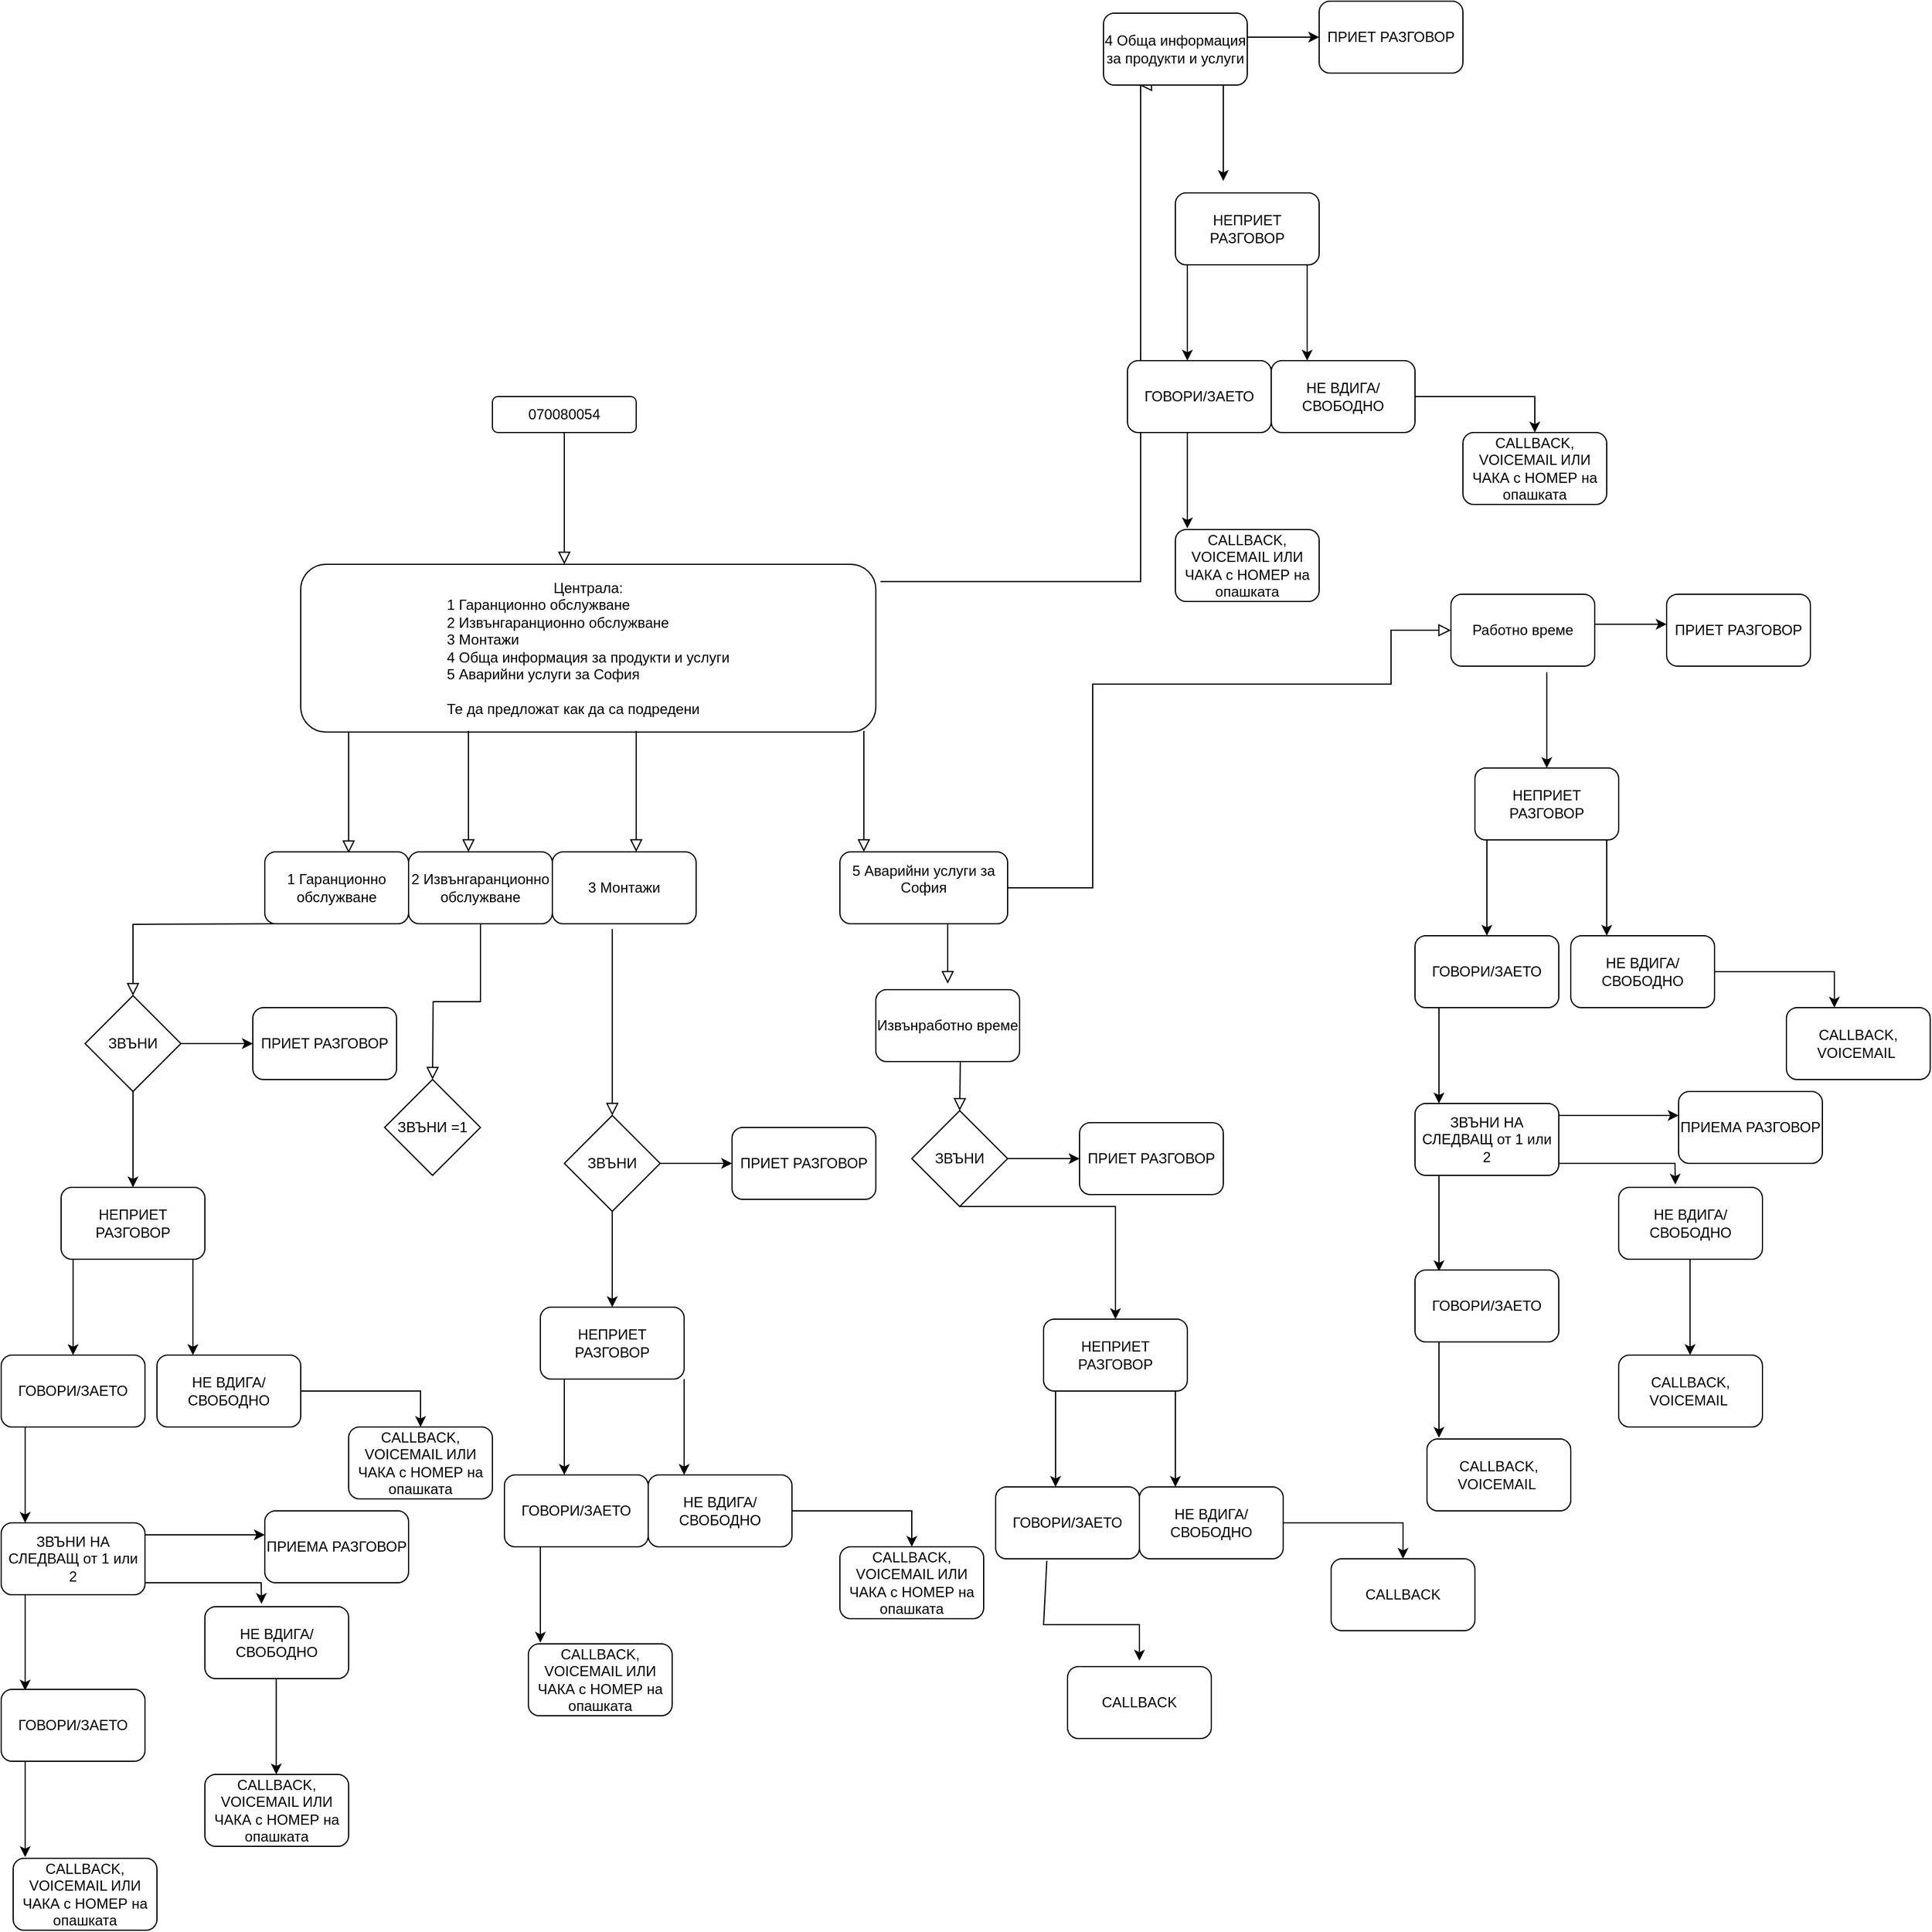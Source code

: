 <mxfile version="24.4.3" type="github">
  <diagram id="C5RBs43oDa-KdzZeNtuy" name="Page-1">
    <mxGraphModel dx="1877" dy="1691" grid="1" gridSize="10" guides="1" tooltips="1" connect="1" arrows="1" fold="1" page="1" pageScale="1" pageWidth="827" pageHeight="1169" math="0" shadow="0">
      <root>
        <mxCell id="WIyWlLk6GJQsqaUBKTNV-0" />
        <mxCell id="WIyWlLk6GJQsqaUBKTNV-1" parent="WIyWlLk6GJQsqaUBKTNV-0" />
        <mxCell id="WIyWlLk6GJQsqaUBKTNV-2" value="" style="rounded=0;html=1;jettySize=auto;orthogonalLoop=1;fontSize=11;endArrow=block;endFill=0;endSize=8;strokeWidth=1;shadow=0;labelBackgroundColor=none;edgeStyle=orthogonalEdgeStyle;" parent="WIyWlLk6GJQsqaUBKTNV-1" source="WIyWlLk6GJQsqaUBKTNV-3" edge="1">
          <mxGeometry relative="1" as="geometry">
            <mxPoint x="220.0" y="170" as="targetPoint" />
          </mxGeometry>
        </mxCell>
        <mxCell id="WIyWlLk6GJQsqaUBKTNV-3" value="070080054" style="rounded=1;whiteSpace=wrap;html=1;fontSize=12;glass=0;strokeWidth=1;shadow=0;" parent="WIyWlLk6GJQsqaUBKTNV-1" vertex="1">
          <mxGeometry x="160" y="30" width="120" height="30" as="geometry" />
        </mxCell>
        <mxCell id="WIyWlLk6GJQsqaUBKTNV-4" value="" style="rounded=0;html=1;jettySize=auto;orthogonalLoop=1;fontSize=11;endArrow=block;endFill=0;endSize=8;strokeWidth=1;shadow=0;labelBackgroundColor=none;edgeStyle=orthogonalEdgeStyle;" parent="WIyWlLk6GJQsqaUBKTNV-1" edge="1">
          <mxGeometry y="20" relative="1" as="geometry">
            <mxPoint as="offset" />
            <mxPoint x="40.0" y="310" as="sourcePoint" />
            <mxPoint x="40.0" y="411" as="targetPoint" />
          </mxGeometry>
        </mxCell>
        <mxCell id="KCzdQDP9dyzbNJY8_G7t-6" value="Централа:&lt;div&gt;&lt;div style=&quot;text-align: left;&quot;&gt;&lt;span style=&quot;background-color: initial;&quot;&gt;1 Гаранционно обслужване&lt;/span&gt;&lt;/div&gt;&lt;div style=&quot;text-align: left;&quot;&gt;2 Извънгаранционно обслужване&lt;br&gt;&lt;div&gt;3 Монтажи&lt;/div&gt;&lt;div&gt;4 Обща информация за продукти и услуги&lt;/div&gt;&lt;div&gt;5 Аварийни услуги за София&lt;/div&gt;&lt;/div&gt;&lt;div style=&quot;text-align: left;&quot;&gt;&lt;br&gt;&lt;/div&gt;&lt;div style=&quot;text-align: left;&quot;&gt;Те да предложат как да са подредени&lt;/div&gt;&lt;/div&gt;" style="rounded=1;whiteSpace=wrap;html=1;" vertex="1" parent="WIyWlLk6GJQsqaUBKTNV-1">
          <mxGeometry y="170" width="480" height="140" as="geometry" />
        </mxCell>
        <mxCell id="KCzdQDP9dyzbNJY8_G7t-7" value="" style="rounded=0;html=1;jettySize=auto;orthogonalLoop=1;fontSize=11;endArrow=block;endFill=0;endSize=8;strokeWidth=1;shadow=0;labelBackgroundColor=none;edgeStyle=orthogonalEdgeStyle;" edge="1" parent="WIyWlLk6GJQsqaUBKTNV-1">
          <mxGeometry y="20" relative="1" as="geometry">
            <mxPoint as="offset" />
            <mxPoint x="140.0" y="309" as="sourcePoint" />
            <mxPoint x="140.0" y="410" as="targetPoint" />
          </mxGeometry>
        </mxCell>
        <mxCell id="KCzdQDP9dyzbNJY8_G7t-8" value="" style="rounded=0;html=1;jettySize=auto;orthogonalLoop=1;fontSize=11;endArrow=block;endFill=0;endSize=8;strokeWidth=1;shadow=0;labelBackgroundColor=none;edgeStyle=orthogonalEdgeStyle;" edge="1" parent="WIyWlLk6GJQsqaUBKTNV-1">
          <mxGeometry y="20" relative="1" as="geometry">
            <mxPoint as="offset" />
            <mxPoint x="280.0" y="309" as="sourcePoint" />
            <mxPoint x="280.0" y="410" as="targetPoint" />
          </mxGeometry>
        </mxCell>
        <mxCell id="KCzdQDP9dyzbNJY8_G7t-9" value="" style="rounded=0;html=1;jettySize=auto;orthogonalLoop=1;fontSize=11;endArrow=block;endFill=0;endSize=8;strokeWidth=1;shadow=0;labelBackgroundColor=none;edgeStyle=orthogonalEdgeStyle;exitX=1.008;exitY=0.103;exitDx=0;exitDy=0;exitPerimeter=0;" edge="1" parent="WIyWlLk6GJQsqaUBKTNV-1" source="KCzdQDP9dyzbNJY8_G7t-6">
          <mxGeometry y="20" relative="1" as="geometry">
            <mxPoint as="offset" />
            <mxPoint x="590.0" y="69" as="sourcePoint" />
            <mxPoint x="700" y="-230" as="targetPoint" />
            <Array as="points">
              <mxPoint x="701" y="184" />
            </Array>
          </mxGeometry>
        </mxCell>
        <mxCell id="KCzdQDP9dyzbNJY8_G7t-10" value="" style="rounded=0;html=1;jettySize=auto;orthogonalLoop=1;fontSize=11;endArrow=block;endFill=0;endSize=8;strokeWidth=1;shadow=0;labelBackgroundColor=none;edgeStyle=orthogonalEdgeStyle;" edge="1" parent="WIyWlLk6GJQsqaUBKTNV-1">
          <mxGeometry y="20" relative="1" as="geometry">
            <mxPoint as="offset" />
            <mxPoint x="470.0" y="309" as="sourcePoint" />
            <mxPoint x="470.0" y="410" as="targetPoint" />
          </mxGeometry>
        </mxCell>
        <mxCell id="KCzdQDP9dyzbNJY8_G7t-11" value="&lt;span style=&quot;text-align: left;&quot;&gt;1 Гаранционно обслужване&lt;/span&gt;" style="rounded=1;whiteSpace=wrap;html=1;" vertex="1" parent="WIyWlLk6GJQsqaUBKTNV-1">
          <mxGeometry x="-30" y="410" width="120" height="60" as="geometry" />
        </mxCell>
        <mxCell id="KCzdQDP9dyzbNJY8_G7t-12" value="&lt;span style=&quot;text-align: left;&quot;&gt;2 Извънгаранционно обслужване&lt;/span&gt;" style="rounded=1;whiteSpace=wrap;html=1;" vertex="1" parent="WIyWlLk6GJQsqaUBKTNV-1">
          <mxGeometry x="90" y="410" width="120" height="60" as="geometry" />
        </mxCell>
        <mxCell id="KCzdQDP9dyzbNJY8_G7t-13" value="&lt;span style=&quot;text-align: left;&quot;&gt;3 Монтажи&lt;/span&gt;" style="rounded=1;whiteSpace=wrap;html=1;" vertex="1" parent="WIyWlLk6GJQsqaUBKTNV-1">
          <mxGeometry x="210" y="410" width="120" height="60" as="geometry" />
        </mxCell>
        <mxCell id="KCzdQDP9dyzbNJY8_G7t-14" value="&lt;span style=&quot;text-align: left;&quot;&gt;4 Обща информация за продукти и услуги&lt;/span&gt;" style="rounded=1;whiteSpace=wrap;html=1;" vertex="1" parent="WIyWlLk6GJQsqaUBKTNV-1">
          <mxGeometry x="670" y="-290" width="120" height="60" as="geometry" />
        </mxCell>
        <mxCell id="KCzdQDP9dyzbNJY8_G7t-15" value="&lt;div style=&quot;&quot;&gt;5 Аварийни услуги за София&lt;/div&gt;&lt;div style=&quot;&quot;&gt;&lt;br&gt;&lt;/div&gt;" style="rounded=1;whiteSpace=wrap;html=1;align=center;" vertex="1" parent="WIyWlLk6GJQsqaUBKTNV-1">
          <mxGeometry x="450" y="410" width="140" height="60" as="geometry" />
        </mxCell>
        <mxCell id="KCzdQDP9dyzbNJY8_G7t-16" value="" style="rounded=0;html=1;jettySize=auto;orthogonalLoop=1;fontSize=11;endArrow=block;endFill=0;endSize=8;strokeWidth=1;shadow=0;labelBackgroundColor=none;edgeStyle=orthogonalEdgeStyle;" edge="1" parent="WIyWlLk6GJQsqaUBKTNV-1" target="KCzdQDP9dyzbNJY8_G7t-17">
          <mxGeometry y="20" relative="1" as="geometry">
            <mxPoint as="offset" />
            <mxPoint x="-20.0" y="470" as="sourcePoint" />
            <mxPoint x="-140" y="560" as="targetPoint" />
          </mxGeometry>
        </mxCell>
        <mxCell id="KCzdQDP9dyzbNJY8_G7t-17" value="ЗВЪНИ" style="rhombus;whiteSpace=wrap;html=1;" vertex="1" parent="WIyWlLk6GJQsqaUBKTNV-1">
          <mxGeometry x="-180" y="530" width="80" height="80" as="geometry" />
        </mxCell>
        <mxCell id="KCzdQDP9dyzbNJY8_G7t-19" value="" style="endArrow=classic;html=1;rounded=0;exitX=1;exitY=0.5;exitDx=0;exitDy=0;" edge="1" parent="WIyWlLk6GJQsqaUBKTNV-1" source="KCzdQDP9dyzbNJY8_G7t-17">
          <mxGeometry width="50" height="50" relative="1" as="geometry">
            <mxPoint x="130" y="570" as="sourcePoint" />
            <mxPoint x="-40" y="570" as="targetPoint" />
          </mxGeometry>
        </mxCell>
        <mxCell id="KCzdQDP9dyzbNJY8_G7t-20" value="ПРИЕТ РАЗГОВОР" style="rounded=1;whiteSpace=wrap;html=1;" vertex="1" parent="WIyWlLk6GJQsqaUBKTNV-1">
          <mxGeometry x="-40.0" y="540" width="120" height="60" as="geometry" />
        </mxCell>
        <mxCell id="KCzdQDP9dyzbNJY8_G7t-21" value="" style="endArrow=classic;html=1;rounded=0;exitX=1;exitY=0.5;exitDx=0;exitDy=0;" edge="1" parent="WIyWlLk6GJQsqaUBKTNV-1">
          <mxGeometry width="50" height="50" relative="1" as="geometry">
            <mxPoint x="-140" y="610" as="sourcePoint" />
            <mxPoint x="-140" y="690" as="targetPoint" />
          </mxGeometry>
        </mxCell>
        <mxCell id="KCzdQDP9dyzbNJY8_G7t-24" value="НЕПРИЕТ РАЗГОВОР" style="rounded=1;whiteSpace=wrap;html=1;" vertex="1" parent="WIyWlLk6GJQsqaUBKTNV-1">
          <mxGeometry x="-200.0" y="690" width="120" height="60" as="geometry" />
        </mxCell>
        <mxCell id="KCzdQDP9dyzbNJY8_G7t-25" value="" style="endArrow=classic;html=1;rounded=0;exitX=1;exitY=0.5;exitDx=0;exitDy=0;" edge="1" parent="WIyWlLk6GJQsqaUBKTNV-1">
          <mxGeometry width="50" height="50" relative="1" as="geometry">
            <mxPoint x="-190" y="750" as="sourcePoint" />
            <mxPoint x="-190" y="830" as="targetPoint" />
          </mxGeometry>
        </mxCell>
        <mxCell id="KCzdQDP9dyzbNJY8_G7t-26" value="ГОВОРИ/ЗАЕТО" style="rounded=1;whiteSpace=wrap;html=1;" vertex="1" parent="WIyWlLk6GJQsqaUBKTNV-1">
          <mxGeometry x="-250.0" y="830" width="120" height="60" as="geometry" />
        </mxCell>
        <mxCell id="KCzdQDP9dyzbNJY8_G7t-27" value="" style="endArrow=classic;html=1;rounded=0;exitX=1;exitY=0.5;exitDx=0;exitDy=0;" edge="1" parent="WIyWlLk6GJQsqaUBKTNV-1">
          <mxGeometry width="50" height="50" relative="1" as="geometry">
            <mxPoint x="-90" y="750" as="sourcePoint" />
            <mxPoint x="-90" y="830" as="targetPoint" />
          </mxGeometry>
        </mxCell>
        <mxCell id="KCzdQDP9dyzbNJY8_G7t-28" value="НЕ ВДИГА/СВОБОДНО" style="rounded=1;whiteSpace=wrap;html=1;" vertex="1" parent="WIyWlLk6GJQsqaUBKTNV-1">
          <mxGeometry x="-120.0" y="830" width="120" height="60" as="geometry" />
        </mxCell>
        <mxCell id="KCzdQDP9dyzbNJY8_G7t-29" value="" style="endArrow=classic;html=1;rounded=0;exitX=1;exitY=0.5;exitDx=0;exitDy=0;" edge="1" parent="WIyWlLk6GJQsqaUBKTNV-1">
          <mxGeometry width="50" height="50" relative="1" as="geometry">
            <mxPoint x="-230" y="890" as="sourcePoint" />
            <mxPoint x="-230" y="970" as="targetPoint" />
          </mxGeometry>
        </mxCell>
        <mxCell id="KCzdQDP9dyzbNJY8_G7t-30" value="ЗВЪНИ НА СЛЕДВАЩ от 1 или 2" style="rounded=1;whiteSpace=wrap;html=1;" vertex="1" parent="WIyWlLk6GJQsqaUBKTNV-1">
          <mxGeometry x="-250.0" y="970" width="120" height="60" as="geometry" />
        </mxCell>
        <mxCell id="KCzdQDP9dyzbNJY8_G7t-31" value="" style="endArrow=classic;html=1;rounded=0;exitX=1;exitY=0.5;exitDx=0;exitDy=0;" edge="1" parent="WIyWlLk6GJQsqaUBKTNV-1">
          <mxGeometry width="50" height="50" relative="1" as="geometry">
            <mxPoint x="-230" y="1030" as="sourcePoint" />
            <mxPoint x="-230" y="1110" as="targetPoint" />
          </mxGeometry>
        </mxCell>
        <mxCell id="KCzdQDP9dyzbNJY8_G7t-32" value="ГОВОРИ/ЗАЕТО" style="rounded=1;whiteSpace=wrap;html=1;" vertex="1" parent="WIyWlLk6GJQsqaUBKTNV-1">
          <mxGeometry x="-250.0" y="1109" width="120" height="60" as="geometry" />
        </mxCell>
        <mxCell id="KCzdQDP9dyzbNJY8_G7t-33" value="" style="endArrow=classic;html=1;rounded=0;exitX=1;exitY=0.5;exitDx=0;exitDy=0;" edge="1" parent="WIyWlLk6GJQsqaUBKTNV-1">
          <mxGeometry width="50" height="50" relative="1" as="geometry">
            <mxPoint x="-230" y="1169" as="sourcePoint" />
            <mxPoint x="-230" y="1249" as="targetPoint" />
          </mxGeometry>
        </mxCell>
        <mxCell id="KCzdQDP9dyzbNJY8_G7t-34" value="CALLBACK, VOICEMAIL ИЛИ ЧАКА с НОМЕР на опашката" style="rounded=1;whiteSpace=wrap;html=1;" vertex="1" parent="WIyWlLk6GJQsqaUBKTNV-1">
          <mxGeometry x="-240.0" y="1250" width="120" height="60" as="geometry" />
        </mxCell>
        <mxCell id="KCzdQDP9dyzbNJY8_G7t-35" value="" style="endArrow=classic;html=1;rounded=0;exitX=1;exitY=0.5;exitDx=0;exitDy=0;" edge="1" parent="WIyWlLk6GJQsqaUBKTNV-1">
          <mxGeometry width="50" height="50" relative="1" as="geometry">
            <mxPoint x="-130" y="980" as="sourcePoint" />
            <mxPoint x="-30" y="980" as="targetPoint" />
          </mxGeometry>
        </mxCell>
        <mxCell id="KCzdQDP9dyzbNJY8_G7t-36" value="" style="endArrow=classic;html=1;rounded=0;exitX=1;exitY=0.5;exitDx=0;exitDy=0;entryX=0.394;entryY=-0.039;entryDx=0;entryDy=0;entryPerimeter=0;" edge="1" parent="WIyWlLk6GJQsqaUBKTNV-1" target="KCzdQDP9dyzbNJY8_G7t-37">
          <mxGeometry width="50" height="50" relative="1" as="geometry">
            <mxPoint x="-130" y="1020" as="sourcePoint" />
            <mxPoint x="-30" y="1020" as="targetPoint" />
            <Array as="points">
              <mxPoint x="-33" y="1020" />
            </Array>
          </mxGeometry>
        </mxCell>
        <mxCell id="KCzdQDP9dyzbNJY8_G7t-37" value="НЕ ВДИГА/СВОБОДНО" style="rounded=1;whiteSpace=wrap;html=1;" vertex="1" parent="WIyWlLk6GJQsqaUBKTNV-1">
          <mxGeometry x="-80.0" y="1040" width="120" height="60" as="geometry" />
        </mxCell>
        <mxCell id="KCzdQDP9dyzbNJY8_G7t-38" value="ПРИЕМА РАЗГОВОР" style="rounded=1;whiteSpace=wrap;html=1;" vertex="1" parent="WIyWlLk6GJQsqaUBKTNV-1">
          <mxGeometry x="-30.0" y="960" width="120" height="60" as="geometry" />
        </mxCell>
        <mxCell id="KCzdQDP9dyzbNJY8_G7t-39" value="" style="endArrow=classic;html=1;rounded=0;exitX=1;exitY=0.5;exitDx=0;exitDy=0;" edge="1" parent="WIyWlLk6GJQsqaUBKTNV-1">
          <mxGeometry width="50" height="50" relative="1" as="geometry">
            <mxPoint x="-20.42" y="1100" as="sourcePoint" />
            <mxPoint x="-20.42" y="1180" as="targetPoint" />
          </mxGeometry>
        </mxCell>
        <mxCell id="KCzdQDP9dyzbNJY8_G7t-40" value="CALLBACK, VOICEMAIL ИЛИ ЧАКА с НОМЕР на опашката" style="rounded=1;whiteSpace=wrap;html=1;" vertex="1" parent="WIyWlLk6GJQsqaUBKTNV-1">
          <mxGeometry x="-80.0" y="1180" width="120" height="60" as="geometry" />
        </mxCell>
        <mxCell id="KCzdQDP9dyzbNJY8_G7t-41" value="" style="endArrow=classic;html=1;rounded=0;exitX=1;exitY=0.5;exitDx=0;exitDy=0;entryX=0.5;entryY=0;entryDx=0;entryDy=0;" edge="1" parent="WIyWlLk6GJQsqaUBKTNV-1" source="KCzdQDP9dyzbNJY8_G7t-28" target="KCzdQDP9dyzbNJY8_G7t-42">
          <mxGeometry width="50" height="50" relative="1" as="geometry">
            <mxPoint x="89.58" y="790" as="sourcePoint" />
            <mxPoint x="89.58" y="870" as="targetPoint" />
            <Array as="points">
              <mxPoint x="20" y="860" />
              <mxPoint x="100" y="860" />
            </Array>
          </mxGeometry>
        </mxCell>
        <mxCell id="KCzdQDP9dyzbNJY8_G7t-42" value="CALLBACK, VOICEMAIL ИЛИ ЧАКА с НОМЕР на опашката" style="rounded=1;whiteSpace=wrap;html=1;" vertex="1" parent="WIyWlLk6GJQsqaUBKTNV-1">
          <mxGeometry x="40.0" y="890" width="120" height="60" as="geometry" />
        </mxCell>
        <mxCell id="KCzdQDP9dyzbNJY8_G7t-44" value="" style="rounded=0;html=1;jettySize=auto;orthogonalLoop=1;fontSize=11;endArrow=block;endFill=0;endSize=8;strokeWidth=1;shadow=0;labelBackgroundColor=none;edgeStyle=orthogonalEdgeStyle;exitX=0.417;exitY=1.072;exitDx=0;exitDy=0;exitPerimeter=0;" edge="1" parent="WIyWlLk6GJQsqaUBKTNV-1" target="KCzdQDP9dyzbNJY8_G7t-45" source="KCzdQDP9dyzbNJY8_G7t-13">
          <mxGeometry y="20" relative="1" as="geometry">
            <mxPoint as="offset" />
            <mxPoint x="380.0" y="570" as="sourcePoint" />
            <mxPoint x="260" y="660" as="targetPoint" />
          </mxGeometry>
        </mxCell>
        <mxCell id="KCzdQDP9dyzbNJY8_G7t-45" value="ЗВЪНИ" style="rhombus;whiteSpace=wrap;html=1;" vertex="1" parent="WIyWlLk6GJQsqaUBKTNV-1">
          <mxGeometry x="220" y="630" width="80" height="80" as="geometry" />
        </mxCell>
        <mxCell id="KCzdQDP9dyzbNJY8_G7t-46" value="" style="endArrow=classic;html=1;rounded=0;exitX=1;exitY=0.5;exitDx=0;exitDy=0;" edge="1" parent="WIyWlLk6GJQsqaUBKTNV-1">
          <mxGeometry width="50" height="50" relative="1" as="geometry">
            <mxPoint x="300" y="670" as="sourcePoint" />
            <mxPoint x="360" y="670" as="targetPoint" />
          </mxGeometry>
        </mxCell>
        <mxCell id="KCzdQDP9dyzbNJY8_G7t-47" value="ПРИЕТ РАЗГОВОР" style="rounded=1;whiteSpace=wrap;html=1;" vertex="1" parent="WIyWlLk6GJQsqaUBKTNV-1">
          <mxGeometry x="360.0" y="640" width="120" height="60" as="geometry" />
        </mxCell>
        <mxCell id="KCzdQDP9dyzbNJY8_G7t-48" value="" style="endArrow=classic;html=1;rounded=0;exitX=1;exitY=0.5;exitDx=0;exitDy=0;" edge="1" parent="WIyWlLk6GJQsqaUBKTNV-1">
          <mxGeometry width="50" height="50" relative="1" as="geometry">
            <mxPoint x="260" y="710" as="sourcePoint" />
            <mxPoint x="260" y="790" as="targetPoint" />
          </mxGeometry>
        </mxCell>
        <mxCell id="KCzdQDP9dyzbNJY8_G7t-49" value="НЕПРИЕТ РАЗГОВОР" style="rounded=1;whiteSpace=wrap;html=1;" vertex="1" parent="WIyWlLk6GJQsqaUBKTNV-1">
          <mxGeometry x="200.0" y="790" width="120" height="60" as="geometry" />
        </mxCell>
        <mxCell id="KCzdQDP9dyzbNJY8_G7t-50" value="" style="endArrow=classic;html=1;rounded=0;exitX=1;exitY=0.5;exitDx=0;exitDy=0;" edge="1" parent="WIyWlLk6GJQsqaUBKTNV-1">
          <mxGeometry width="50" height="50" relative="1" as="geometry">
            <mxPoint x="220" y="850" as="sourcePoint" />
            <mxPoint x="220" y="930" as="targetPoint" />
          </mxGeometry>
        </mxCell>
        <mxCell id="KCzdQDP9dyzbNJY8_G7t-51" value="ГОВОРИ/ЗАЕТО" style="rounded=1;whiteSpace=wrap;html=1;" vertex="1" parent="WIyWlLk6GJQsqaUBKTNV-1">
          <mxGeometry x="170.0" y="930" width="120" height="60" as="geometry" />
        </mxCell>
        <mxCell id="KCzdQDP9dyzbNJY8_G7t-52" value="" style="endArrow=classic;html=1;rounded=0;exitX=1;exitY=0.5;exitDx=0;exitDy=0;" edge="1" parent="WIyWlLk6GJQsqaUBKTNV-1">
          <mxGeometry width="50" height="50" relative="1" as="geometry">
            <mxPoint x="320" y="850" as="sourcePoint" />
            <mxPoint x="320" y="930" as="targetPoint" />
          </mxGeometry>
        </mxCell>
        <mxCell id="KCzdQDP9dyzbNJY8_G7t-53" value="НЕ ВДИГА/СВОБОДНО" style="rounded=1;whiteSpace=wrap;html=1;" vertex="1" parent="WIyWlLk6GJQsqaUBKTNV-1">
          <mxGeometry x="290.0" y="930" width="120" height="60" as="geometry" />
        </mxCell>
        <mxCell id="KCzdQDP9dyzbNJY8_G7t-54" value="" style="endArrow=classic;html=1;rounded=0;exitX=1;exitY=0.5;exitDx=0;exitDy=0;entryX=0.5;entryY=0;entryDx=0;entryDy=0;" edge="1" parent="WIyWlLk6GJQsqaUBKTNV-1" source="KCzdQDP9dyzbNJY8_G7t-53" target="KCzdQDP9dyzbNJY8_G7t-55">
          <mxGeometry width="50" height="50" relative="1" as="geometry">
            <mxPoint x="499.58" y="890" as="sourcePoint" />
            <mxPoint x="499.58" y="970" as="targetPoint" />
            <Array as="points">
              <mxPoint x="430" y="960" />
              <mxPoint x="510" y="960" />
            </Array>
          </mxGeometry>
        </mxCell>
        <mxCell id="KCzdQDP9dyzbNJY8_G7t-55" value="CALLBACK, VOICEMAIL ИЛИ ЧАКА с НОМЕР на опашката" style="rounded=1;whiteSpace=wrap;html=1;" vertex="1" parent="WIyWlLk6GJQsqaUBKTNV-1">
          <mxGeometry x="450.0" y="990" width="120" height="60" as="geometry" />
        </mxCell>
        <mxCell id="KCzdQDP9dyzbNJY8_G7t-56" value="" style="endArrow=classic;html=1;rounded=0;exitX=1;exitY=0.5;exitDx=0;exitDy=0;" edge="1" parent="WIyWlLk6GJQsqaUBKTNV-1">
          <mxGeometry width="50" height="50" relative="1" as="geometry">
            <mxPoint x="200" y="990" as="sourcePoint" />
            <mxPoint x="200" y="1070" as="targetPoint" />
          </mxGeometry>
        </mxCell>
        <mxCell id="KCzdQDP9dyzbNJY8_G7t-57" value="CALLBACK, VOICEMAIL ИЛИ ЧАКА с НОМЕР на опашката" style="rounded=1;whiteSpace=wrap;html=1;" vertex="1" parent="WIyWlLk6GJQsqaUBKTNV-1">
          <mxGeometry x="190.0" y="1071" width="120" height="60" as="geometry" />
        </mxCell>
        <mxCell id="KCzdQDP9dyzbNJY8_G7t-58" value="" style="rounded=0;html=1;jettySize=auto;orthogonalLoop=1;fontSize=11;endArrow=block;endFill=0;endSize=8;strokeWidth=1;shadow=0;labelBackgroundColor=none;edgeStyle=orthogonalEdgeStyle;" edge="1" parent="WIyWlLk6GJQsqaUBKTNV-1" target="KCzdQDP9dyzbNJY8_G7t-59">
          <mxGeometry y="20" relative="1" as="geometry">
            <mxPoint as="offset" />
            <mxPoint x="550" y="540" as="sourcePoint" />
            <mxPoint x="550" y="656" as="targetPoint" />
          </mxGeometry>
        </mxCell>
        <mxCell id="KCzdQDP9dyzbNJY8_G7t-59" value="ЗВЪНИ" style="rhombus;whiteSpace=wrap;html=1;" vertex="1" parent="WIyWlLk6GJQsqaUBKTNV-1">
          <mxGeometry x="510" y="626" width="80" height="80" as="geometry" />
        </mxCell>
        <mxCell id="KCzdQDP9dyzbNJY8_G7t-60" value="" style="endArrow=classic;html=1;rounded=0;exitX=1;exitY=0.5;exitDx=0;exitDy=0;" edge="1" parent="WIyWlLk6GJQsqaUBKTNV-1">
          <mxGeometry width="50" height="50" relative="1" as="geometry">
            <mxPoint x="590" y="666" as="sourcePoint" />
            <mxPoint x="650" y="666" as="targetPoint" />
          </mxGeometry>
        </mxCell>
        <mxCell id="KCzdQDP9dyzbNJY8_G7t-61" value="ПРИЕТ РАЗГОВОР" style="rounded=1;whiteSpace=wrap;html=1;" vertex="1" parent="WIyWlLk6GJQsqaUBKTNV-1">
          <mxGeometry x="650.0" y="636" width="120" height="60" as="geometry" />
        </mxCell>
        <mxCell id="KCzdQDP9dyzbNJY8_G7t-62" value="" style="endArrow=classic;html=1;rounded=0;exitX=1;exitY=0.5;exitDx=0;exitDy=0;entryX=0.5;entryY=0;entryDx=0;entryDy=0;" edge="1" parent="WIyWlLk6GJQsqaUBKTNV-1" target="KCzdQDP9dyzbNJY8_G7t-63">
          <mxGeometry width="50" height="50" relative="1" as="geometry">
            <mxPoint x="550" y="706" as="sourcePoint" />
            <mxPoint x="550" y="786" as="targetPoint" />
            <Array as="points">
              <mxPoint x="680" y="706" />
            </Array>
          </mxGeometry>
        </mxCell>
        <mxCell id="KCzdQDP9dyzbNJY8_G7t-63" value="НЕПРИЕТ РАЗГОВОР" style="rounded=1;whiteSpace=wrap;html=1;" vertex="1" parent="WIyWlLk6GJQsqaUBKTNV-1">
          <mxGeometry x="620.0" y="800" width="120" height="60" as="geometry" />
        </mxCell>
        <mxCell id="KCzdQDP9dyzbNJY8_G7t-64" value="" style="endArrow=classic;html=1;rounded=0;exitX=1;exitY=0.5;exitDx=0;exitDy=0;" edge="1" parent="WIyWlLk6GJQsqaUBKTNV-1">
          <mxGeometry width="50" height="50" relative="1" as="geometry">
            <mxPoint x="630" y="860" as="sourcePoint" />
            <mxPoint x="630" y="940" as="targetPoint" />
          </mxGeometry>
        </mxCell>
        <mxCell id="KCzdQDP9dyzbNJY8_G7t-65" value="ГОВОРИ/ЗАЕТО" style="rounded=1;whiteSpace=wrap;html=1;" vertex="1" parent="WIyWlLk6GJQsqaUBKTNV-1">
          <mxGeometry x="580.0" y="940" width="120" height="60" as="geometry" />
        </mxCell>
        <mxCell id="KCzdQDP9dyzbNJY8_G7t-66" value="" style="endArrow=classic;html=1;rounded=0;exitX=1;exitY=0.5;exitDx=0;exitDy=0;" edge="1" parent="WIyWlLk6GJQsqaUBKTNV-1">
          <mxGeometry width="50" height="50" relative="1" as="geometry">
            <mxPoint x="730" y="860" as="sourcePoint" />
            <mxPoint x="730" y="940" as="targetPoint" />
          </mxGeometry>
        </mxCell>
        <mxCell id="KCzdQDP9dyzbNJY8_G7t-67" value="НЕ ВДИГА/СВОБОДНО" style="rounded=1;whiteSpace=wrap;html=1;" vertex="1" parent="WIyWlLk6GJQsqaUBKTNV-1">
          <mxGeometry x="700.0" y="940" width="120" height="60" as="geometry" />
        </mxCell>
        <mxCell id="KCzdQDP9dyzbNJY8_G7t-68" value="" style="endArrow=classic;html=1;rounded=0;exitX=1;exitY=0.5;exitDx=0;exitDy=0;entryX=0.5;entryY=0;entryDx=0;entryDy=0;" edge="1" parent="WIyWlLk6GJQsqaUBKTNV-1" source="KCzdQDP9dyzbNJY8_G7t-67" target="KCzdQDP9dyzbNJY8_G7t-69">
          <mxGeometry width="50" height="50" relative="1" as="geometry">
            <mxPoint x="909.58" y="900" as="sourcePoint" />
            <mxPoint x="909.58" y="980" as="targetPoint" />
            <Array as="points">
              <mxPoint x="840" y="970" />
              <mxPoint x="920" y="970" />
            </Array>
          </mxGeometry>
        </mxCell>
        <mxCell id="KCzdQDP9dyzbNJY8_G7t-69" value="CALLBACK" style="rounded=1;whiteSpace=wrap;html=1;" vertex="1" parent="WIyWlLk6GJQsqaUBKTNV-1">
          <mxGeometry x="860.0" y="1000" width="120" height="60" as="geometry" />
        </mxCell>
        <mxCell id="KCzdQDP9dyzbNJY8_G7t-70" value="" style="endArrow=classic;html=1;rounded=0;exitX=0.356;exitY=1.028;exitDx=0;exitDy=0;entryX=0.5;entryY=0;entryDx=0;entryDy=0;exitPerimeter=0;" edge="1" parent="WIyWlLk6GJQsqaUBKTNV-1" source="KCzdQDP9dyzbNJY8_G7t-65">
          <mxGeometry width="50" height="50" relative="1" as="geometry">
            <mxPoint x="600" y="1055" as="sourcePoint" />
            <mxPoint x="700" y="1085" as="targetPoint" />
            <Array as="points">
              <mxPoint x="620" y="1055" />
              <mxPoint x="700" y="1055" />
            </Array>
          </mxGeometry>
        </mxCell>
        <mxCell id="KCzdQDP9dyzbNJY8_G7t-71" value="CALLBACK" style="rounded=1;whiteSpace=wrap;html=1;" vertex="1" parent="WIyWlLk6GJQsqaUBKTNV-1">
          <mxGeometry x="640.0" y="1090" width="120" height="60" as="geometry" />
        </mxCell>
        <mxCell id="KCzdQDP9dyzbNJY8_G7t-72" value="Извънработно време" style="rounded=1;whiteSpace=wrap;html=1;" vertex="1" parent="WIyWlLk6GJQsqaUBKTNV-1">
          <mxGeometry x="480.0" y="525" width="120" height="60" as="geometry" />
        </mxCell>
        <mxCell id="KCzdQDP9dyzbNJY8_G7t-73" value="" style="rounded=0;html=1;jettySize=auto;orthogonalLoop=1;fontSize=11;endArrow=block;endFill=0;endSize=8;strokeWidth=1;shadow=0;labelBackgroundColor=none;edgeStyle=orthogonalEdgeStyle;" edge="1" parent="WIyWlLk6GJQsqaUBKTNV-1">
          <mxGeometry y="20" relative="1" as="geometry">
            <mxPoint as="offset" />
            <mxPoint x="540" y="470" as="sourcePoint" />
            <mxPoint x="540" y="520" as="targetPoint" />
          </mxGeometry>
        </mxCell>
        <mxCell id="KCzdQDP9dyzbNJY8_G7t-74" value="" style="rounded=0;html=1;jettySize=auto;orthogonalLoop=1;fontSize=11;endArrow=block;endFill=0;endSize=8;strokeWidth=1;shadow=0;labelBackgroundColor=none;edgeStyle=orthogonalEdgeStyle;exitX=1;exitY=0.5;exitDx=0;exitDy=0;entryX=0;entryY=0.5;entryDx=0;entryDy=0;" edge="1" parent="WIyWlLk6GJQsqaUBKTNV-1" source="KCzdQDP9dyzbNJY8_G7t-15" target="KCzdQDP9dyzbNJY8_G7t-75">
          <mxGeometry y="20" relative="1" as="geometry">
            <mxPoint as="offset" />
            <mxPoint x="660" y="430" as="sourcePoint" />
            <mxPoint x="660" y="480" as="targetPoint" />
            <Array as="points">
              <mxPoint x="661" y="440" />
              <mxPoint x="661" y="270" />
              <mxPoint x="910" y="270" />
              <mxPoint x="910" y="225" />
            </Array>
          </mxGeometry>
        </mxCell>
        <mxCell id="KCzdQDP9dyzbNJY8_G7t-75" value="Работно време" style="rounded=1;whiteSpace=wrap;html=1;" vertex="1" parent="WIyWlLk6GJQsqaUBKTNV-1">
          <mxGeometry x="960.0" y="195" width="120" height="60" as="geometry" />
        </mxCell>
        <mxCell id="KCzdQDP9dyzbNJY8_G7t-98" value="" style="endArrow=classic;html=1;rounded=0;exitX=1;exitY=0.5;exitDx=0;exitDy=0;" edge="1" parent="WIyWlLk6GJQsqaUBKTNV-1">
          <mxGeometry width="50" height="50" relative="1" as="geometry">
            <mxPoint x="1080" y="220" as="sourcePoint" />
            <mxPoint x="1140" y="220" as="targetPoint" />
          </mxGeometry>
        </mxCell>
        <mxCell id="KCzdQDP9dyzbNJY8_G7t-99" value="" style="endArrow=classic;html=1;rounded=0;exitX=1;exitY=0.5;exitDx=0;exitDy=0;" edge="1" parent="WIyWlLk6GJQsqaUBKTNV-1">
          <mxGeometry width="50" height="50" relative="1" as="geometry">
            <mxPoint x="1040" y="260" as="sourcePoint" />
            <mxPoint x="1040" y="340" as="targetPoint" />
          </mxGeometry>
        </mxCell>
        <mxCell id="KCzdQDP9dyzbNJY8_G7t-100" value="НЕПРИЕТ РАЗГОВОР" style="rounded=1;whiteSpace=wrap;html=1;" vertex="1" parent="WIyWlLk6GJQsqaUBKTNV-1">
          <mxGeometry x="980.0" y="340" width="120" height="60" as="geometry" />
        </mxCell>
        <mxCell id="KCzdQDP9dyzbNJY8_G7t-101" value="" style="endArrow=classic;html=1;rounded=0;exitX=1;exitY=0.5;exitDx=0;exitDy=0;" edge="1" parent="WIyWlLk6GJQsqaUBKTNV-1">
          <mxGeometry width="50" height="50" relative="1" as="geometry">
            <mxPoint x="990" y="400" as="sourcePoint" />
            <mxPoint x="990" y="480" as="targetPoint" />
          </mxGeometry>
        </mxCell>
        <mxCell id="KCzdQDP9dyzbNJY8_G7t-102" value="ГОВОРИ/ЗАЕТО" style="rounded=1;whiteSpace=wrap;html=1;" vertex="1" parent="WIyWlLk6GJQsqaUBKTNV-1">
          <mxGeometry x="930.0" y="480" width="120" height="60" as="geometry" />
        </mxCell>
        <mxCell id="KCzdQDP9dyzbNJY8_G7t-103" value="" style="endArrow=classic;html=1;rounded=0;exitX=1;exitY=0.5;exitDx=0;exitDy=0;" edge="1" parent="WIyWlLk6GJQsqaUBKTNV-1">
          <mxGeometry width="50" height="50" relative="1" as="geometry">
            <mxPoint x="1090" y="400" as="sourcePoint" />
            <mxPoint x="1090" y="480" as="targetPoint" />
          </mxGeometry>
        </mxCell>
        <mxCell id="KCzdQDP9dyzbNJY8_G7t-104" value="НЕ ВДИГА/СВОБОДНО" style="rounded=1;whiteSpace=wrap;html=1;" vertex="1" parent="WIyWlLk6GJQsqaUBKTNV-1">
          <mxGeometry x="1060.0" y="480" width="120" height="60" as="geometry" />
        </mxCell>
        <mxCell id="KCzdQDP9dyzbNJY8_G7t-105" value="" style="endArrow=classic;html=1;rounded=0;exitX=1;exitY=0.5;exitDx=0;exitDy=0;" edge="1" parent="WIyWlLk6GJQsqaUBKTNV-1">
          <mxGeometry width="50" height="50" relative="1" as="geometry">
            <mxPoint x="950" y="540" as="sourcePoint" />
            <mxPoint x="950" y="620" as="targetPoint" />
          </mxGeometry>
        </mxCell>
        <mxCell id="KCzdQDP9dyzbNJY8_G7t-106" value="ЗВЪНИ НА СЛЕДВАЩ от 1 или 2" style="rounded=1;whiteSpace=wrap;html=1;" vertex="1" parent="WIyWlLk6GJQsqaUBKTNV-1">
          <mxGeometry x="930.0" y="620" width="120" height="60" as="geometry" />
        </mxCell>
        <mxCell id="KCzdQDP9dyzbNJY8_G7t-107" value="" style="endArrow=classic;html=1;rounded=0;exitX=1;exitY=0.5;exitDx=0;exitDy=0;" edge="1" parent="WIyWlLk6GJQsqaUBKTNV-1">
          <mxGeometry width="50" height="50" relative="1" as="geometry">
            <mxPoint x="950" y="680" as="sourcePoint" />
            <mxPoint x="950" y="760" as="targetPoint" />
          </mxGeometry>
        </mxCell>
        <mxCell id="KCzdQDP9dyzbNJY8_G7t-108" value="ГОВОРИ/ЗАЕТО" style="rounded=1;whiteSpace=wrap;html=1;" vertex="1" parent="WIyWlLk6GJQsqaUBKTNV-1">
          <mxGeometry x="930.0" y="759" width="120" height="60" as="geometry" />
        </mxCell>
        <mxCell id="KCzdQDP9dyzbNJY8_G7t-109" value="" style="endArrow=classic;html=1;rounded=0;exitX=1;exitY=0.5;exitDx=0;exitDy=0;" edge="1" parent="WIyWlLk6GJQsqaUBKTNV-1">
          <mxGeometry width="50" height="50" relative="1" as="geometry">
            <mxPoint x="950" y="819" as="sourcePoint" />
            <mxPoint x="950" y="899" as="targetPoint" />
          </mxGeometry>
        </mxCell>
        <mxCell id="KCzdQDP9dyzbNJY8_G7t-110" value="CALLBACK, VOICEMAIL&amp;nbsp;" style="rounded=1;whiteSpace=wrap;html=1;" vertex="1" parent="WIyWlLk6GJQsqaUBKTNV-1">
          <mxGeometry x="940.0" y="900" width="120" height="60" as="geometry" />
        </mxCell>
        <mxCell id="KCzdQDP9dyzbNJY8_G7t-111" value="" style="endArrow=classic;html=1;rounded=0;exitX=1;exitY=0.5;exitDx=0;exitDy=0;" edge="1" parent="WIyWlLk6GJQsqaUBKTNV-1">
          <mxGeometry width="50" height="50" relative="1" as="geometry">
            <mxPoint x="1050" y="630" as="sourcePoint" />
            <mxPoint x="1150" y="630" as="targetPoint" />
          </mxGeometry>
        </mxCell>
        <mxCell id="KCzdQDP9dyzbNJY8_G7t-112" value="" style="endArrow=classic;html=1;rounded=0;exitX=1;exitY=0.5;exitDx=0;exitDy=0;entryX=0.394;entryY=-0.039;entryDx=0;entryDy=0;entryPerimeter=0;" edge="1" parent="WIyWlLk6GJQsqaUBKTNV-1" target="KCzdQDP9dyzbNJY8_G7t-113">
          <mxGeometry width="50" height="50" relative="1" as="geometry">
            <mxPoint x="1050" y="670" as="sourcePoint" />
            <mxPoint x="1150" y="670" as="targetPoint" />
            <Array as="points">
              <mxPoint x="1147" y="670" />
            </Array>
          </mxGeometry>
        </mxCell>
        <mxCell id="KCzdQDP9dyzbNJY8_G7t-113" value="НЕ ВДИГА/СВОБОДНО" style="rounded=1;whiteSpace=wrap;html=1;" vertex="1" parent="WIyWlLk6GJQsqaUBKTNV-1">
          <mxGeometry x="1100.0" y="690" width="120" height="60" as="geometry" />
        </mxCell>
        <mxCell id="KCzdQDP9dyzbNJY8_G7t-114" value="ПРИЕМА РАЗГОВОР" style="rounded=1;whiteSpace=wrap;html=1;" vertex="1" parent="WIyWlLk6GJQsqaUBKTNV-1">
          <mxGeometry x="1150.0" y="610" width="120" height="60" as="geometry" />
        </mxCell>
        <mxCell id="KCzdQDP9dyzbNJY8_G7t-115" value="" style="endArrow=classic;html=1;rounded=0;exitX=1;exitY=0.5;exitDx=0;exitDy=0;" edge="1" parent="WIyWlLk6GJQsqaUBKTNV-1">
          <mxGeometry width="50" height="50" relative="1" as="geometry">
            <mxPoint x="1159.58" y="750" as="sourcePoint" />
            <mxPoint x="1159.58" y="830" as="targetPoint" />
          </mxGeometry>
        </mxCell>
        <mxCell id="KCzdQDP9dyzbNJY8_G7t-116" value="CALLBACK, VOICEMAIL&amp;nbsp;" style="rounded=1;whiteSpace=wrap;html=1;" vertex="1" parent="WIyWlLk6GJQsqaUBKTNV-1">
          <mxGeometry x="1100.0" y="830" width="120" height="60" as="geometry" />
        </mxCell>
        <mxCell id="KCzdQDP9dyzbNJY8_G7t-117" value="" style="endArrow=classic;html=1;rounded=0;exitX=1;exitY=0.5;exitDx=0;exitDy=0;entryX=0.5;entryY=0;entryDx=0;entryDy=0;" edge="1" parent="WIyWlLk6GJQsqaUBKTNV-1" source="KCzdQDP9dyzbNJY8_G7t-104">
          <mxGeometry width="50" height="50" relative="1" as="geometry">
            <mxPoint x="1269.58" y="440" as="sourcePoint" />
            <mxPoint x="1280" y="540" as="targetPoint" />
            <Array as="points">
              <mxPoint x="1200" y="510" />
              <mxPoint x="1280" y="510" />
            </Array>
          </mxGeometry>
        </mxCell>
        <mxCell id="KCzdQDP9dyzbNJY8_G7t-118" value="ПРИЕТ РАЗГОВОР" style="rounded=1;whiteSpace=wrap;html=1;" vertex="1" parent="WIyWlLk6GJQsqaUBKTNV-1">
          <mxGeometry x="1140.0" y="195" width="120" height="60" as="geometry" />
        </mxCell>
        <mxCell id="KCzdQDP9dyzbNJY8_G7t-119" value="CALLBACK, VOICEMAIL&amp;nbsp;" style="rounded=1;whiteSpace=wrap;html=1;" vertex="1" parent="WIyWlLk6GJQsqaUBKTNV-1">
          <mxGeometry x="1240.0" y="540" width="120" height="60" as="geometry" />
        </mxCell>
        <mxCell id="KCzdQDP9dyzbNJY8_G7t-120" value="" style="rounded=0;html=1;jettySize=auto;orthogonalLoop=1;fontSize=11;endArrow=block;endFill=0;endSize=8;strokeWidth=1;shadow=0;labelBackgroundColor=none;edgeStyle=orthogonalEdgeStyle;exitX=0.5;exitY=1;exitDx=0;exitDy=0;" edge="1" parent="WIyWlLk6GJQsqaUBKTNV-1" source="KCzdQDP9dyzbNJY8_G7t-12">
          <mxGeometry y="20" relative="1" as="geometry">
            <mxPoint as="offset" />
            <mxPoint x="230.0" y="540" as="sourcePoint" />
            <mxPoint x="110" y="600" as="targetPoint" />
          </mxGeometry>
        </mxCell>
        <mxCell id="KCzdQDP9dyzbNJY8_G7t-121" value="ЗВЪНИ =1" style="rhombus;whiteSpace=wrap;html=1;" vertex="1" parent="WIyWlLk6GJQsqaUBKTNV-1">
          <mxGeometry x="70" y="600" width="80" height="80" as="geometry" />
        </mxCell>
        <mxCell id="KCzdQDP9dyzbNJY8_G7t-122" value="" style="endArrow=classic;html=1;rounded=0;exitX=1;exitY=0.5;exitDx=0;exitDy=0;" edge="1" parent="WIyWlLk6GJQsqaUBKTNV-1">
          <mxGeometry width="50" height="50" relative="1" as="geometry">
            <mxPoint x="790" y="-270" as="sourcePoint" />
            <mxPoint x="850" y="-270" as="targetPoint" />
          </mxGeometry>
        </mxCell>
        <mxCell id="KCzdQDP9dyzbNJY8_G7t-123" value="ПРИЕТ РАЗГОВОР" style="rounded=1;whiteSpace=wrap;html=1;" vertex="1" parent="WIyWlLk6GJQsqaUBKTNV-1">
          <mxGeometry x="850.0" y="-300" width="120" height="60" as="geometry" />
        </mxCell>
        <mxCell id="KCzdQDP9dyzbNJY8_G7t-124" value="" style="endArrow=classic;html=1;rounded=0;" edge="1" parent="WIyWlLk6GJQsqaUBKTNV-1">
          <mxGeometry width="50" height="50" relative="1" as="geometry">
            <mxPoint x="770" y="-230" as="sourcePoint" />
            <mxPoint x="770" y="-150" as="targetPoint" />
          </mxGeometry>
        </mxCell>
        <mxCell id="KCzdQDP9dyzbNJY8_G7t-125" value="НЕПРИЕТ РАЗГОВОР" style="rounded=1;whiteSpace=wrap;html=1;" vertex="1" parent="WIyWlLk6GJQsqaUBKTNV-1">
          <mxGeometry x="730.0" y="-140" width="120" height="60" as="geometry" />
        </mxCell>
        <mxCell id="KCzdQDP9dyzbNJY8_G7t-126" value="" style="endArrow=classic;html=1;rounded=0;exitX=1;exitY=0.5;exitDx=0;exitDy=0;" edge="1" parent="WIyWlLk6GJQsqaUBKTNV-1">
          <mxGeometry width="50" height="50" relative="1" as="geometry">
            <mxPoint x="740" y="-80" as="sourcePoint" />
            <mxPoint x="740" as="targetPoint" />
          </mxGeometry>
        </mxCell>
        <mxCell id="KCzdQDP9dyzbNJY8_G7t-127" value="" style="endArrow=classic;html=1;rounded=0;exitX=1;exitY=0.5;exitDx=0;exitDy=0;" edge="1" parent="WIyWlLk6GJQsqaUBKTNV-1">
          <mxGeometry width="50" height="50" relative="1" as="geometry">
            <mxPoint x="840" y="-80" as="sourcePoint" />
            <mxPoint x="840" as="targetPoint" />
          </mxGeometry>
        </mxCell>
        <mxCell id="KCzdQDP9dyzbNJY8_G7t-128" value="НЕ ВДИГА/СВОБОДНО" style="rounded=1;whiteSpace=wrap;html=1;" vertex="1" parent="WIyWlLk6GJQsqaUBKTNV-1">
          <mxGeometry x="810.0" width="120" height="60" as="geometry" />
        </mxCell>
        <mxCell id="KCzdQDP9dyzbNJY8_G7t-129" value="" style="endArrow=classic;html=1;rounded=0;exitX=1;exitY=0.5;exitDx=0;exitDy=0;entryX=0.5;entryY=0;entryDx=0;entryDy=0;" edge="1" parent="WIyWlLk6GJQsqaUBKTNV-1" source="KCzdQDP9dyzbNJY8_G7t-128" target="KCzdQDP9dyzbNJY8_G7t-130">
          <mxGeometry width="50" height="50" relative="1" as="geometry">
            <mxPoint x="1019.58" y="-40" as="sourcePoint" />
            <mxPoint x="1019.58" y="40" as="targetPoint" />
            <Array as="points">
              <mxPoint x="950" y="30" />
              <mxPoint x="1030" y="30" />
            </Array>
          </mxGeometry>
        </mxCell>
        <mxCell id="KCzdQDP9dyzbNJY8_G7t-130" value="CALLBACK, VOICEMAIL ИЛИ ЧАКА с НОМЕР на опашката" style="rounded=1;whiteSpace=wrap;html=1;" vertex="1" parent="WIyWlLk6GJQsqaUBKTNV-1">
          <mxGeometry x="970.0" y="60" width="120" height="60" as="geometry" />
        </mxCell>
        <mxCell id="KCzdQDP9dyzbNJY8_G7t-131" value="ГОВОРИ/ЗАЕТО" style="rounded=1;whiteSpace=wrap;html=1;" vertex="1" parent="WIyWlLk6GJQsqaUBKTNV-1">
          <mxGeometry x="690.0" width="120" height="60" as="geometry" />
        </mxCell>
        <mxCell id="KCzdQDP9dyzbNJY8_G7t-132" value="" style="endArrow=classic;html=1;rounded=0;exitX=1;exitY=0.5;exitDx=0;exitDy=0;" edge="1" parent="WIyWlLk6GJQsqaUBKTNV-1">
          <mxGeometry width="50" height="50" relative="1" as="geometry">
            <mxPoint x="740" y="60" as="sourcePoint" />
            <mxPoint x="740" y="140" as="targetPoint" />
          </mxGeometry>
        </mxCell>
        <mxCell id="KCzdQDP9dyzbNJY8_G7t-133" value="CALLBACK, VOICEMAIL ИЛИ ЧАКА с НОМЕР на опашката" style="rounded=1;whiteSpace=wrap;html=1;" vertex="1" parent="WIyWlLk6GJQsqaUBKTNV-1">
          <mxGeometry x="730.0" y="141" width="120" height="60" as="geometry" />
        </mxCell>
      </root>
    </mxGraphModel>
  </diagram>
</mxfile>
